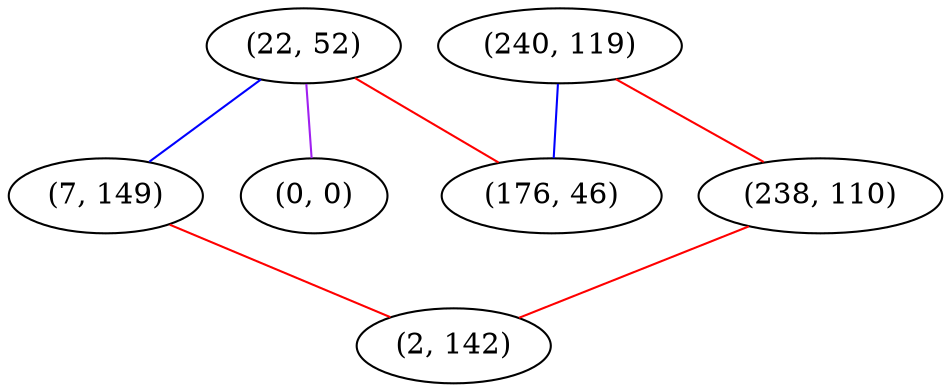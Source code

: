graph "" {
"(22, 52)";
"(7, 149)";
"(240, 119)";
"(0, 0)";
"(238, 110)";
"(176, 46)";
"(2, 142)";
"(22, 52)" -- "(7, 149)"  [color=blue, key=0, weight=3];
"(22, 52)" -- "(176, 46)"  [color=red, key=0, weight=1];
"(22, 52)" -- "(0, 0)"  [color=purple, key=0, weight=4];
"(7, 149)" -- "(2, 142)"  [color=red, key=0, weight=1];
"(240, 119)" -- "(176, 46)"  [color=blue, key=0, weight=3];
"(240, 119)" -- "(238, 110)"  [color=red, key=0, weight=1];
"(238, 110)" -- "(2, 142)"  [color=red, key=0, weight=1];
}
